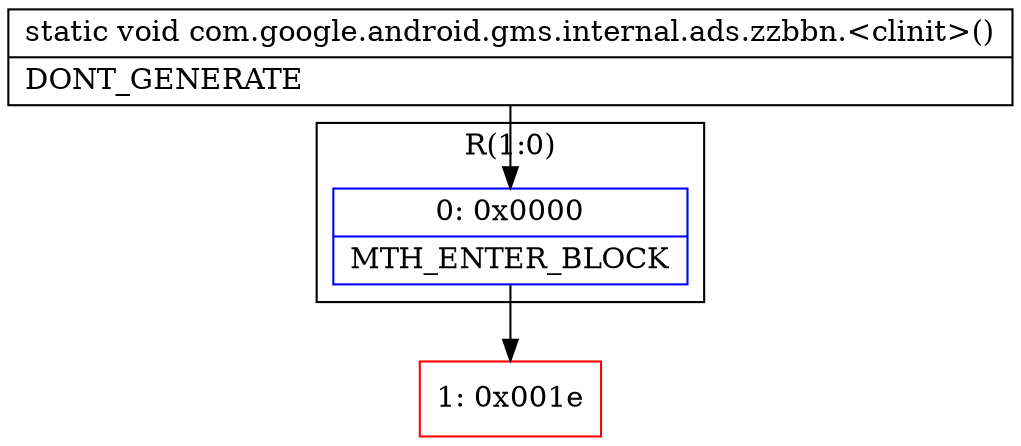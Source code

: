 digraph "CFG forcom.google.android.gms.internal.ads.zzbbn.\<clinit\>()V" {
subgraph cluster_Region_1324339273 {
label = "R(1:0)";
node [shape=record,color=blue];
Node_0 [shape=record,label="{0\:\ 0x0000|MTH_ENTER_BLOCK\l}"];
}
Node_1 [shape=record,color=red,label="{1\:\ 0x001e}"];
MethodNode[shape=record,label="{static void com.google.android.gms.internal.ads.zzbbn.\<clinit\>()  | DONT_GENERATE\l}"];
MethodNode -> Node_0;
Node_0 -> Node_1;
}

